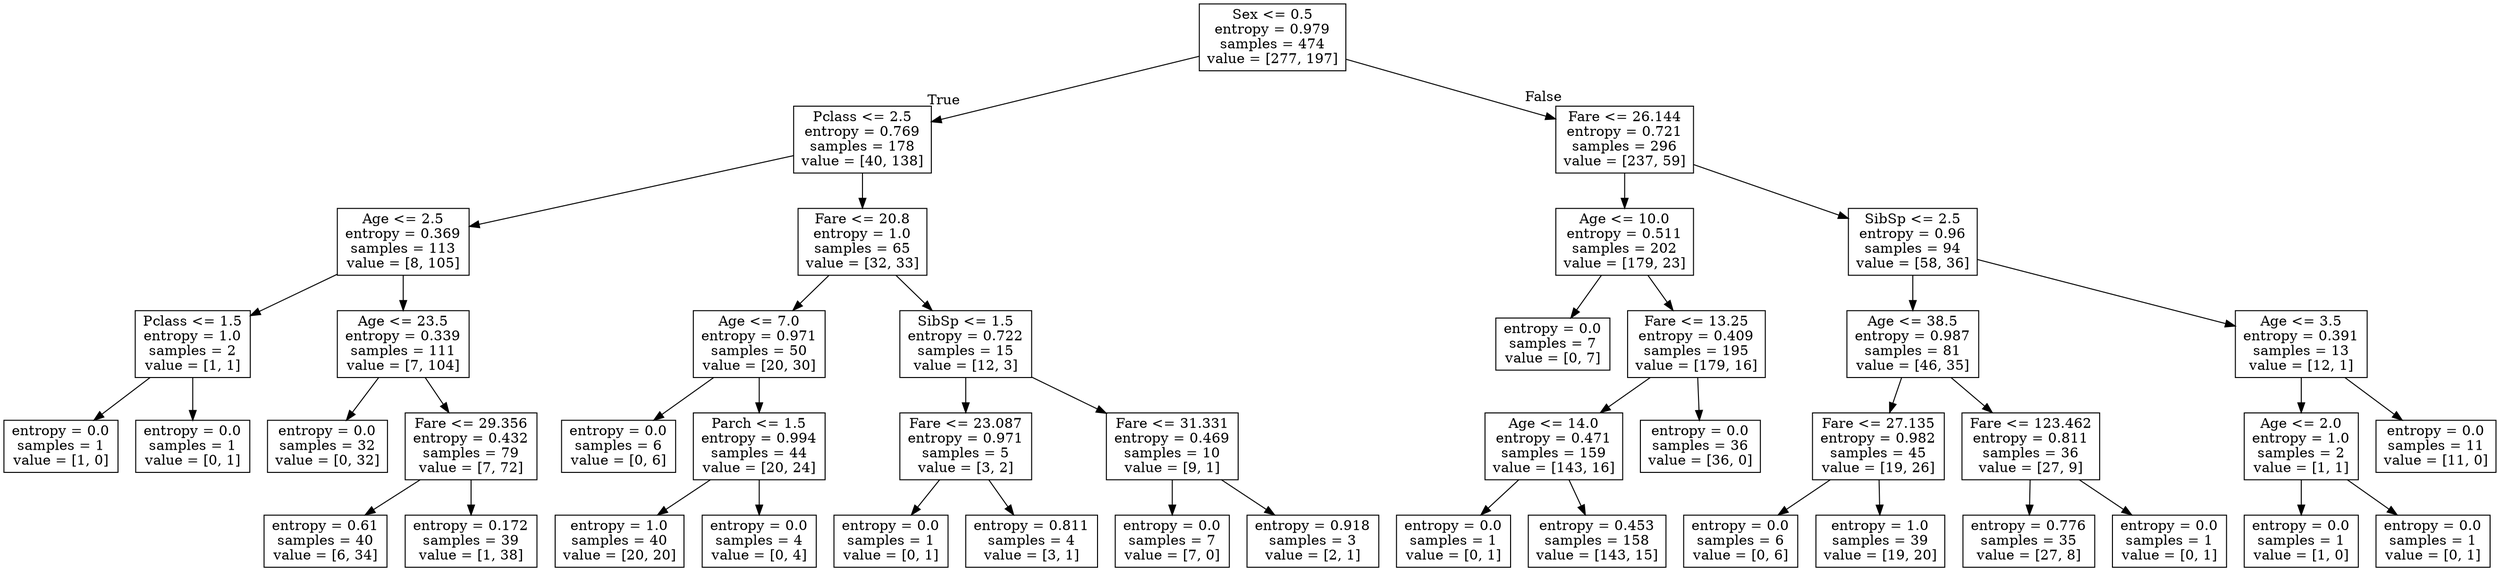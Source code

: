 digraph Tree {
node [shape=box] ;
0 [label="Sex <= 0.5\nentropy = 0.979\nsamples = 474\nvalue = [277, 197]"] ;
1 [label="Pclass <= 2.5\nentropy = 0.769\nsamples = 178\nvalue = [40, 138]"] ;
0 -> 1 [labeldistance=2.5, labelangle=45, headlabel="True"] ;
2 [label="Age <= 2.5\nentropy = 0.369\nsamples = 113\nvalue = [8, 105]"] ;
1 -> 2 ;
3 [label="Pclass <= 1.5\nentropy = 1.0\nsamples = 2\nvalue = [1, 1]"] ;
2 -> 3 ;
4 [label="entropy = 0.0\nsamples = 1\nvalue = [1, 0]"] ;
3 -> 4 ;
5 [label="entropy = 0.0\nsamples = 1\nvalue = [0, 1]"] ;
3 -> 5 ;
6 [label="Age <= 23.5\nentropy = 0.339\nsamples = 111\nvalue = [7, 104]"] ;
2 -> 6 ;
7 [label="entropy = 0.0\nsamples = 32\nvalue = [0, 32]"] ;
6 -> 7 ;
8 [label="Fare <= 29.356\nentropy = 0.432\nsamples = 79\nvalue = [7, 72]"] ;
6 -> 8 ;
9 [label="entropy = 0.61\nsamples = 40\nvalue = [6, 34]"] ;
8 -> 9 ;
10 [label="entropy = 0.172\nsamples = 39\nvalue = [1, 38]"] ;
8 -> 10 ;
11 [label="Fare <= 20.8\nentropy = 1.0\nsamples = 65\nvalue = [32, 33]"] ;
1 -> 11 ;
12 [label="Age <= 7.0\nentropy = 0.971\nsamples = 50\nvalue = [20, 30]"] ;
11 -> 12 ;
13 [label="entropy = 0.0\nsamples = 6\nvalue = [0, 6]"] ;
12 -> 13 ;
14 [label="Parch <= 1.5\nentropy = 0.994\nsamples = 44\nvalue = [20, 24]"] ;
12 -> 14 ;
15 [label="entropy = 1.0\nsamples = 40\nvalue = [20, 20]"] ;
14 -> 15 ;
16 [label="entropy = 0.0\nsamples = 4\nvalue = [0, 4]"] ;
14 -> 16 ;
17 [label="SibSp <= 1.5\nentropy = 0.722\nsamples = 15\nvalue = [12, 3]"] ;
11 -> 17 ;
18 [label="Fare <= 23.087\nentropy = 0.971\nsamples = 5\nvalue = [3, 2]"] ;
17 -> 18 ;
19 [label="entropy = 0.0\nsamples = 1\nvalue = [0, 1]"] ;
18 -> 19 ;
20 [label="entropy = 0.811\nsamples = 4\nvalue = [3, 1]"] ;
18 -> 20 ;
21 [label="Fare <= 31.331\nentropy = 0.469\nsamples = 10\nvalue = [9, 1]"] ;
17 -> 21 ;
22 [label="entropy = 0.0\nsamples = 7\nvalue = [7, 0]"] ;
21 -> 22 ;
23 [label="entropy = 0.918\nsamples = 3\nvalue = [2, 1]"] ;
21 -> 23 ;
24 [label="Fare <= 26.144\nentropy = 0.721\nsamples = 296\nvalue = [237, 59]"] ;
0 -> 24 [labeldistance=2.5, labelangle=-45, headlabel="False"] ;
25 [label="Age <= 10.0\nentropy = 0.511\nsamples = 202\nvalue = [179, 23]"] ;
24 -> 25 ;
26 [label="entropy = 0.0\nsamples = 7\nvalue = [0, 7]"] ;
25 -> 26 ;
27 [label="Fare <= 13.25\nentropy = 0.409\nsamples = 195\nvalue = [179, 16]"] ;
25 -> 27 ;
28 [label="Age <= 14.0\nentropy = 0.471\nsamples = 159\nvalue = [143, 16]"] ;
27 -> 28 ;
29 [label="entropy = 0.0\nsamples = 1\nvalue = [0, 1]"] ;
28 -> 29 ;
30 [label="entropy = 0.453\nsamples = 158\nvalue = [143, 15]"] ;
28 -> 30 ;
31 [label="entropy = 0.0\nsamples = 36\nvalue = [36, 0]"] ;
27 -> 31 ;
32 [label="SibSp <= 2.5\nentropy = 0.96\nsamples = 94\nvalue = [58, 36]"] ;
24 -> 32 ;
33 [label="Age <= 38.5\nentropy = 0.987\nsamples = 81\nvalue = [46, 35]"] ;
32 -> 33 ;
34 [label="Fare <= 27.135\nentropy = 0.982\nsamples = 45\nvalue = [19, 26]"] ;
33 -> 34 ;
35 [label="entropy = 0.0\nsamples = 6\nvalue = [0, 6]"] ;
34 -> 35 ;
36 [label="entropy = 1.0\nsamples = 39\nvalue = [19, 20]"] ;
34 -> 36 ;
37 [label="Fare <= 123.462\nentropy = 0.811\nsamples = 36\nvalue = [27, 9]"] ;
33 -> 37 ;
38 [label="entropy = 0.776\nsamples = 35\nvalue = [27, 8]"] ;
37 -> 38 ;
39 [label="entropy = 0.0\nsamples = 1\nvalue = [0, 1]"] ;
37 -> 39 ;
40 [label="Age <= 3.5\nentropy = 0.391\nsamples = 13\nvalue = [12, 1]"] ;
32 -> 40 ;
41 [label="Age <= 2.0\nentropy = 1.0\nsamples = 2\nvalue = [1, 1]"] ;
40 -> 41 ;
42 [label="entropy = 0.0\nsamples = 1\nvalue = [1, 0]"] ;
41 -> 42 ;
43 [label="entropy = 0.0\nsamples = 1\nvalue = [0, 1]"] ;
41 -> 43 ;
44 [label="entropy = 0.0\nsamples = 11\nvalue = [11, 0]"] ;
40 -> 44 ;
}
